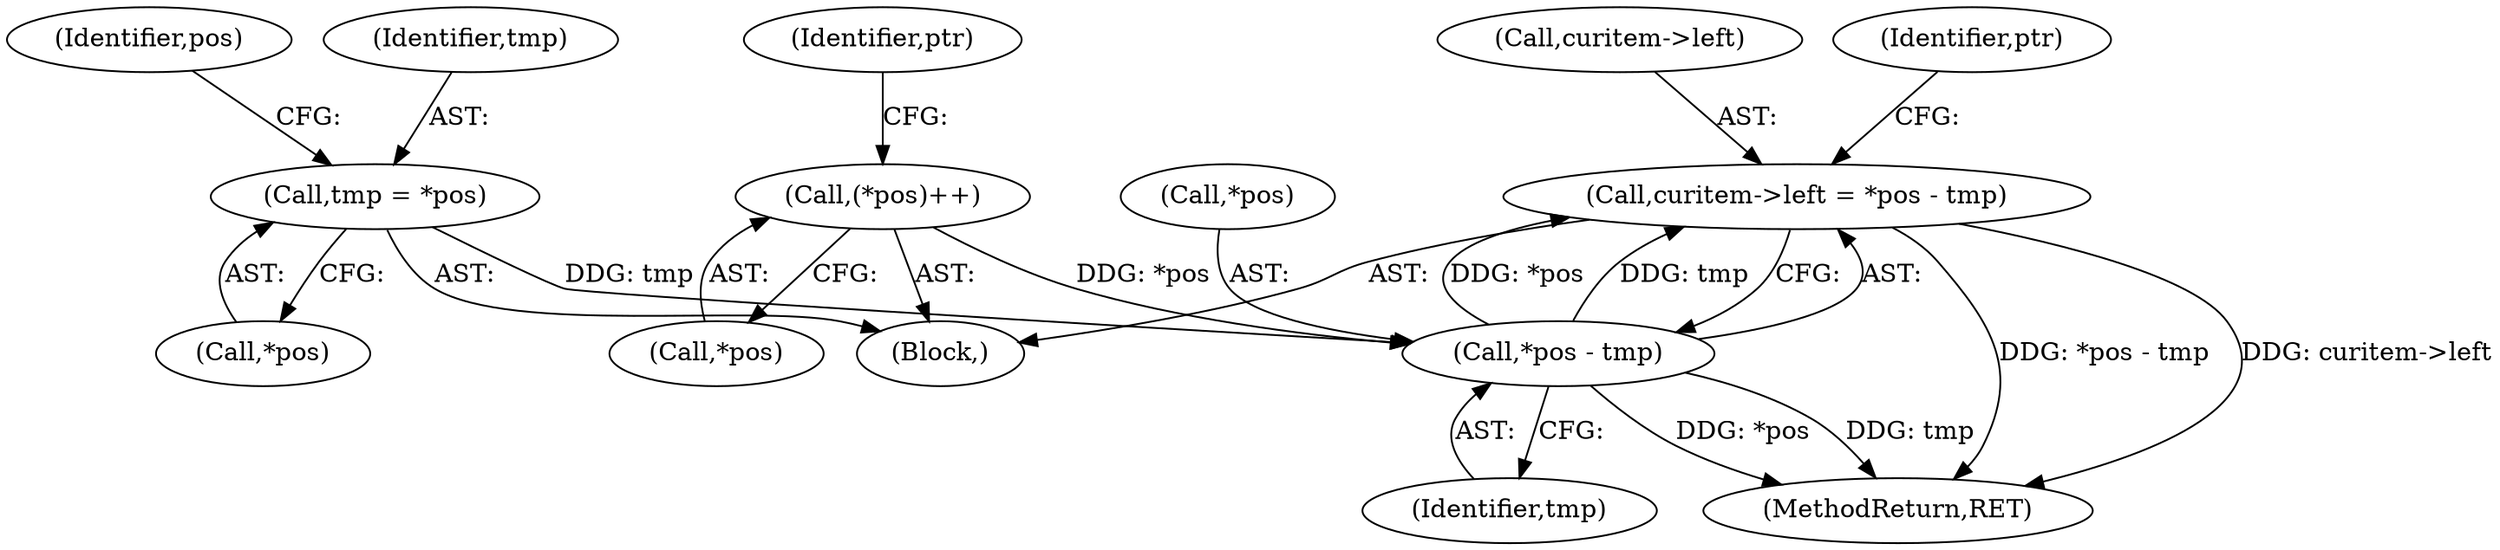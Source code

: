 digraph "0_postgres_31400a673325147e1205326008e32135a78b4d8a_9@integer" {
"1000184" [label="(Call,curitem->left = *pos - tmp)"];
"1000188" [label="(Call,*pos - tmp)"];
"1000178" [label="(Call,(*pos)++)"];
"1000174" [label="(Call,tmp = *pos)"];
"1000176" [label="(Call,*pos)"];
"1000191" [label="(Identifier,tmp)"];
"1000175" [label="(Identifier,tmp)"];
"1000195" [label="(MethodReturn,RET)"];
"1000180" [label="(Identifier,pos)"];
"1000184" [label="(Call,curitem->left = *pos - tmp)"];
"1000188" [label="(Call,*pos - tmp)"];
"1000193" [label="(Identifier,ptr)"];
"1000189" [label="(Call,*pos)"];
"1000164" [label="(Block,)"];
"1000178" [label="(Call,(*pos)++)"];
"1000174" [label="(Call,tmp = *pos)"];
"1000179" [label="(Call,*pos)"];
"1000182" [label="(Identifier,ptr)"];
"1000185" [label="(Call,curitem->left)"];
"1000184" -> "1000164"  [label="AST: "];
"1000184" -> "1000188"  [label="CFG: "];
"1000185" -> "1000184"  [label="AST: "];
"1000188" -> "1000184"  [label="AST: "];
"1000193" -> "1000184"  [label="CFG: "];
"1000184" -> "1000195"  [label="DDG: curitem->left"];
"1000184" -> "1000195"  [label="DDG: *pos - tmp"];
"1000188" -> "1000184"  [label="DDG: *pos"];
"1000188" -> "1000184"  [label="DDG: tmp"];
"1000188" -> "1000191"  [label="CFG: "];
"1000189" -> "1000188"  [label="AST: "];
"1000191" -> "1000188"  [label="AST: "];
"1000188" -> "1000195"  [label="DDG: *pos"];
"1000188" -> "1000195"  [label="DDG: tmp"];
"1000178" -> "1000188"  [label="DDG: *pos"];
"1000174" -> "1000188"  [label="DDG: tmp"];
"1000178" -> "1000164"  [label="AST: "];
"1000178" -> "1000179"  [label="CFG: "];
"1000179" -> "1000178"  [label="AST: "];
"1000182" -> "1000178"  [label="CFG: "];
"1000174" -> "1000164"  [label="AST: "];
"1000174" -> "1000176"  [label="CFG: "];
"1000175" -> "1000174"  [label="AST: "];
"1000176" -> "1000174"  [label="AST: "];
"1000180" -> "1000174"  [label="CFG: "];
}
